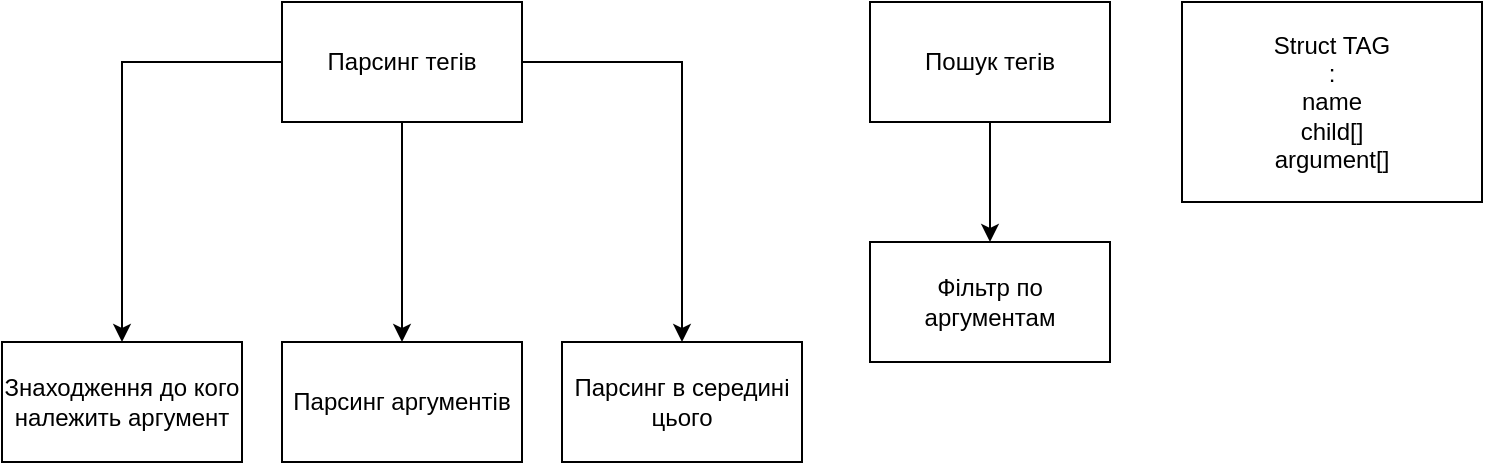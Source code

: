 <mxfile version="15.1.4" type="device"><diagram id="0MeDd_z7RT9QLK598E9j" name="Page-1"><mxGraphModel dx="2009" dy="763" grid="1" gridSize="10" guides="1" tooltips="1" connect="1" arrows="1" fold="1" page="1" pageScale="1" pageWidth="827" pageHeight="1169" math="0" shadow="0"><root><mxCell id="0"/><mxCell id="1" parent="0"/><mxCell id="cBLsJ6LNmxB07rND-1MO-11" style="edgeStyle=orthogonalEdgeStyle;rounded=0;orthogonalLoop=1;jettySize=auto;html=1;" edge="1" parent="1" source="cBLsJ6LNmxB07rND-1MO-1" target="cBLsJ6LNmxB07rND-1MO-7"><mxGeometry relative="1" as="geometry"/></mxCell><mxCell id="cBLsJ6LNmxB07rND-1MO-12" style="edgeStyle=orthogonalEdgeStyle;rounded=0;orthogonalLoop=1;jettySize=auto;html=1;" edge="1" parent="1" source="cBLsJ6LNmxB07rND-1MO-1" target="cBLsJ6LNmxB07rND-1MO-9"><mxGeometry relative="1" as="geometry"/></mxCell><mxCell id="cBLsJ6LNmxB07rND-1MO-13" style="edgeStyle=orthogonalEdgeStyle;rounded=0;orthogonalLoop=1;jettySize=auto;html=1;" edge="1" parent="1" source="cBLsJ6LNmxB07rND-1MO-1" target="cBLsJ6LNmxB07rND-1MO-8"><mxGeometry relative="1" as="geometry"/></mxCell><mxCell id="cBLsJ6LNmxB07rND-1MO-1" value="Парсинг тегів" style="rounded=0;whiteSpace=wrap;html=1;" vertex="1" parent="1"><mxGeometry x="60" y="130" width="120" height="60" as="geometry"/></mxCell><mxCell id="cBLsJ6LNmxB07rND-1MO-2" value="Фільтр по аргументам" style="rounded=0;whiteSpace=wrap;html=1;" vertex="1" parent="1"><mxGeometry x="354" y="250" width="120" height="60" as="geometry"/></mxCell><mxCell id="cBLsJ6LNmxB07rND-1MO-4" value="&lt;font style=&quot;vertical-align: inherit&quot;&gt;&lt;font style=&quot;vertical-align: inherit&quot;&gt;Struct TAG&lt;br&gt;:&lt;br&gt;name&lt;br&gt;child[]&lt;br&gt;argument[]&lt;br&gt;&lt;/font&gt;&lt;/font&gt;" style="rounded=0;whiteSpace=wrap;html=1;" vertex="1" parent="1"><mxGeometry x="510" y="130" width="150" height="100" as="geometry"/></mxCell><mxCell id="cBLsJ6LNmxB07rND-1MO-6" style="edgeStyle=orthogonalEdgeStyle;rounded=0;orthogonalLoop=1;jettySize=auto;html=1;entryX=0.5;entryY=0;entryDx=0;entryDy=0;" edge="1" parent="1" source="cBLsJ6LNmxB07rND-1MO-5" target="cBLsJ6LNmxB07rND-1MO-2"><mxGeometry relative="1" as="geometry"/></mxCell><mxCell id="cBLsJ6LNmxB07rND-1MO-5" value="Пошук тегів" style="rounded=0;whiteSpace=wrap;html=1;" vertex="1" parent="1"><mxGeometry x="354" y="130" width="120" height="60" as="geometry"/></mxCell><mxCell id="cBLsJ6LNmxB07rND-1MO-7" value="Знаходження до кого належить аргумент" style="rounded=0;whiteSpace=wrap;html=1;" vertex="1" parent="1"><mxGeometry x="-80" y="300" width="120" height="60" as="geometry"/></mxCell><mxCell id="cBLsJ6LNmxB07rND-1MO-8" value="Парсинг в середині цього" style="rounded=0;whiteSpace=wrap;html=1;" vertex="1" parent="1"><mxGeometry x="200" y="300" width="120" height="60" as="geometry"/></mxCell><mxCell id="cBLsJ6LNmxB07rND-1MO-9" value="Парсинг аргументів" style="rounded=0;whiteSpace=wrap;html=1;" vertex="1" parent="1"><mxGeometry x="60" y="300" width="120" height="60" as="geometry"/></mxCell></root></mxGraphModel></diagram></mxfile>